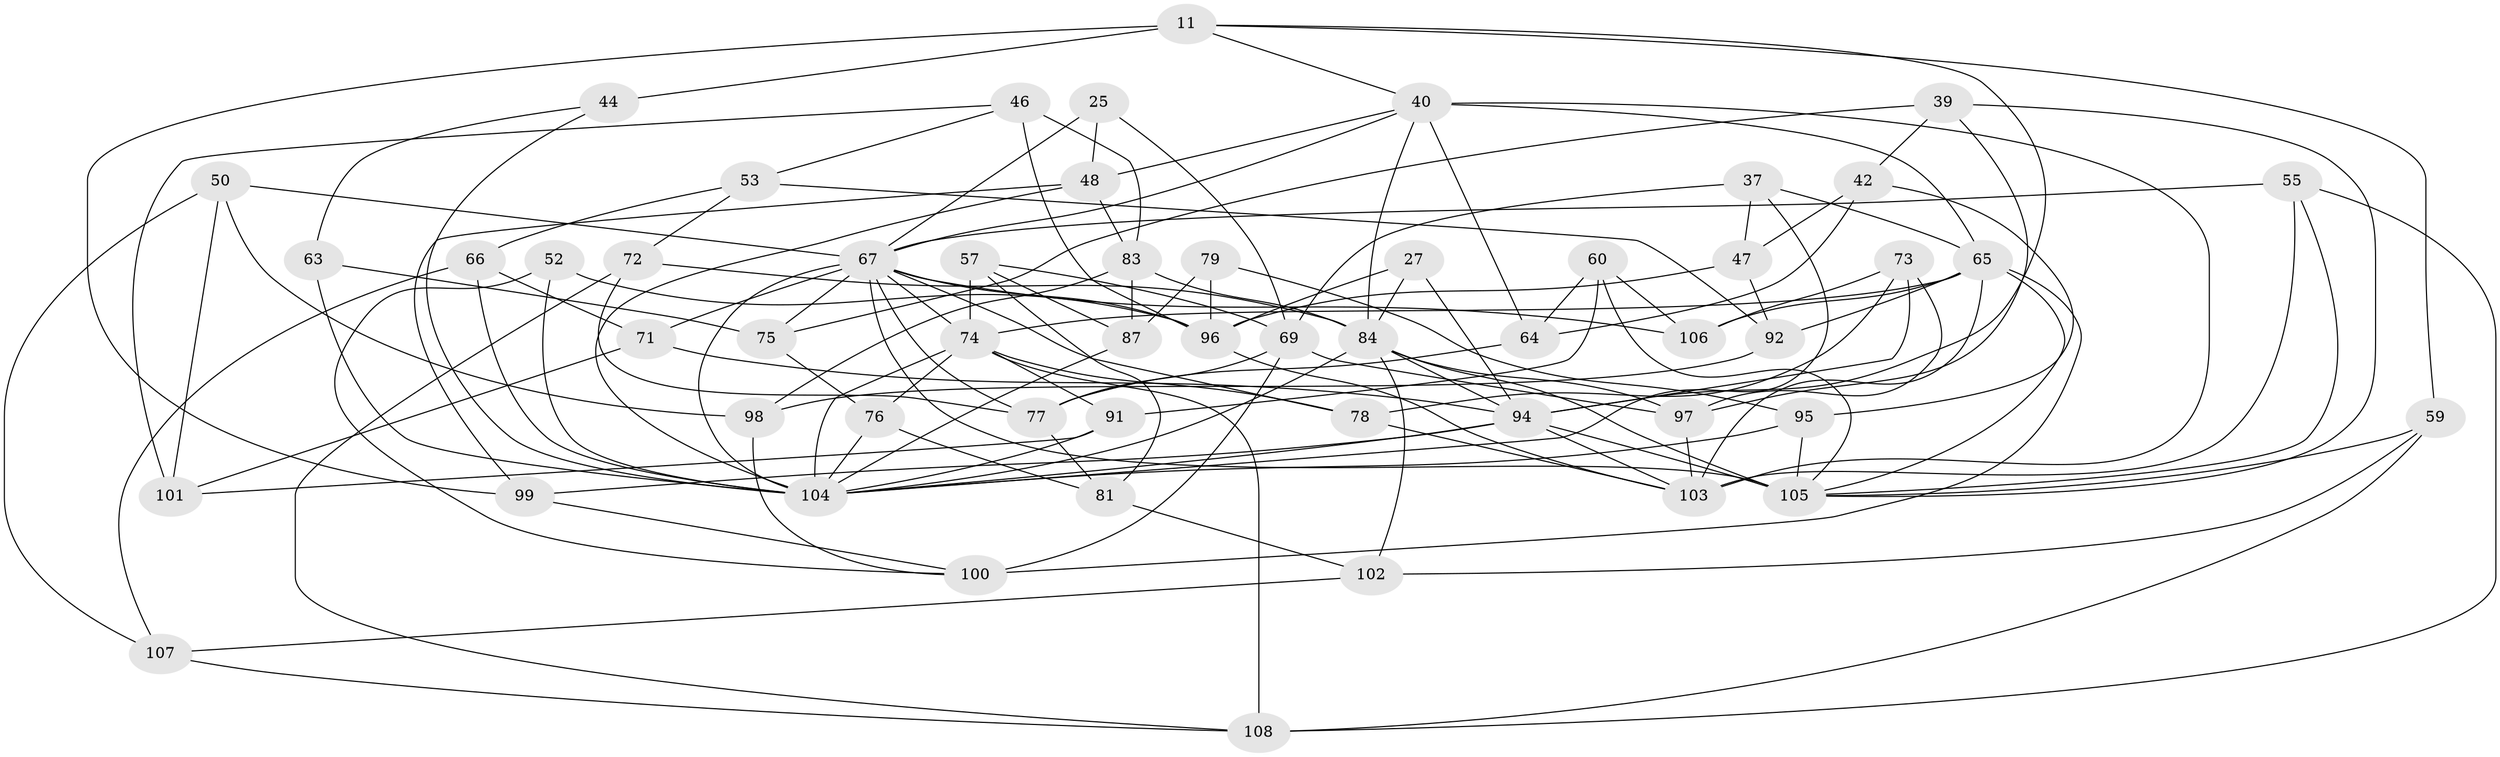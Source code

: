 // original degree distribution, {4: 1.0}
// Generated by graph-tools (version 1.1) at 2025/59/03/09/25 04:59:01]
// undirected, 54 vertices, 135 edges
graph export_dot {
graph [start="1"]
  node [color=gray90,style=filled];
  11 [super="+8"];
  25;
  27;
  37;
  39;
  40 [super="+6+17"];
  42;
  44;
  46 [super="+45"];
  47;
  48 [super="+10"];
  50;
  52;
  53;
  55 [super="+30"];
  57;
  59;
  60;
  63;
  64;
  65 [super="+54+58"];
  66;
  67 [super="+26+34+35+41"];
  69 [super="+56"];
  71;
  72;
  73;
  74 [super="+1+51+7"];
  75;
  76;
  77 [super="+62"];
  78;
  79;
  81;
  83 [super="+12"];
  84 [super="+20+61+49"];
  87;
  91;
  92;
  94 [super="+31+90+85"];
  95;
  96 [super="+24+68"];
  97 [super="+22"];
  98;
  99;
  100 [super="+88"];
  101;
  102;
  103 [super="+70"];
  104 [super="+29+86+80+93+33"];
  105 [super="+15+89+43+38"];
  106;
  107;
  108 [super="+36"];
  11 -- 59;
  11 -- 44 [weight=2];
  11 -- 99;
  11 -- 40;
  11 -- 94;
  25 -- 48 [weight=2];
  25 -- 69;
  25 -- 67;
  27 -- 96 [weight=2];
  27 -- 84;
  27 -- 94;
  37 -- 69;
  37 -- 47;
  37 -- 65;
  37 -- 104;
  39 -- 42;
  39 -- 75;
  39 -- 105;
  39 -- 97;
  40 -- 84;
  40 -- 64;
  40 -- 103 [weight=2];
  40 -- 48;
  40 -- 65;
  40 -- 67;
  42 -- 95;
  42 -- 64;
  42 -- 47;
  44 -- 63;
  44 -- 104;
  46 -- 53;
  46 -- 83 [weight=2];
  46 -- 101;
  46 -- 96 [weight=2];
  47 -- 92;
  47 -- 96;
  48 -- 99;
  48 -- 83;
  48 -- 104;
  50 -- 107;
  50 -- 98;
  50 -- 101;
  50 -- 67;
  52 -- 96 [weight=2];
  52 -- 100;
  52 -- 104;
  53 -- 92;
  53 -- 66;
  53 -- 72;
  55 -- 103 [weight=2];
  55 -- 108;
  55 -- 67 [weight=2];
  55 -- 105;
  57 -- 87;
  57 -- 81;
  57 -- 74;
  57 -- 69;
  59 -- 102;
  59 -- 108;
  59 -- 105;
  60 -- 106;
  60 -- 91;
  60 -- 64;
  60 -- 105;
  63 -- 75;
  63 -- 104 [weight=2];
  64 -- 77;
  65 -- 100 [weight=2];
  65 -- 106;
  65 -- 103;
  65 -- 74 [weight=2];
  65 -- 92;
  65 -- 105;
  66 -- 71;
  66 -- 107;
  66 -- 104;
  67 -- 74;
  67 -- 106;
  67 -- 105 [weight=2];
  67 -- 75;
  67 -- 77 [weight=3];
  67 -- 96;
  67 -- 71;
  67 -- 78;
  67 -- 104 [weight=4];
  69 -- 77 [weight=2];
  69 -- 97 [weight=2];
  69 -- 100;
  71 -- 101;
  71 -- 94;
  72 -- 108;
  72 -- 77;
  72 -- 84;
  73 -- 106;
  73 -- 97;
  73 -- 78;
  73 -- 94;
  74 -- 76;
  74 -- 91;
  74 -- 108 [weight=2];
  74 -- 78;
  74 -- 104;
  75 -- 76;
  76 -- 81;
  76 -- 104;
  77 -- 81;
  78 -- 103;
  79 -- 87;
  79 -- 95;
  79 -- 96 [weight=2];
  81 -- 102;
  83 -- 98;
  83 -- 87;
  83 -- 84;
  84 -- 97;
  84 -- 94;
  84 -- 102;
  84 -- 104 [weight=2];
  84 -- 105 [weight=3];
  87 -- 104;
  91 -- 104;
  91 -- 101;
  92 -- 98;
  94 -- 104 [weight=2];
  94 -- 103;
  94 -- 99;
  94 -- 105;
  95 -- 104;
  95 -- 105;
  96 -- 103 [weight=2];
  97 -- 103;
  98 -- 100;
  99 -- 100;
  102 -- 107;
  107 -- 108;
}
